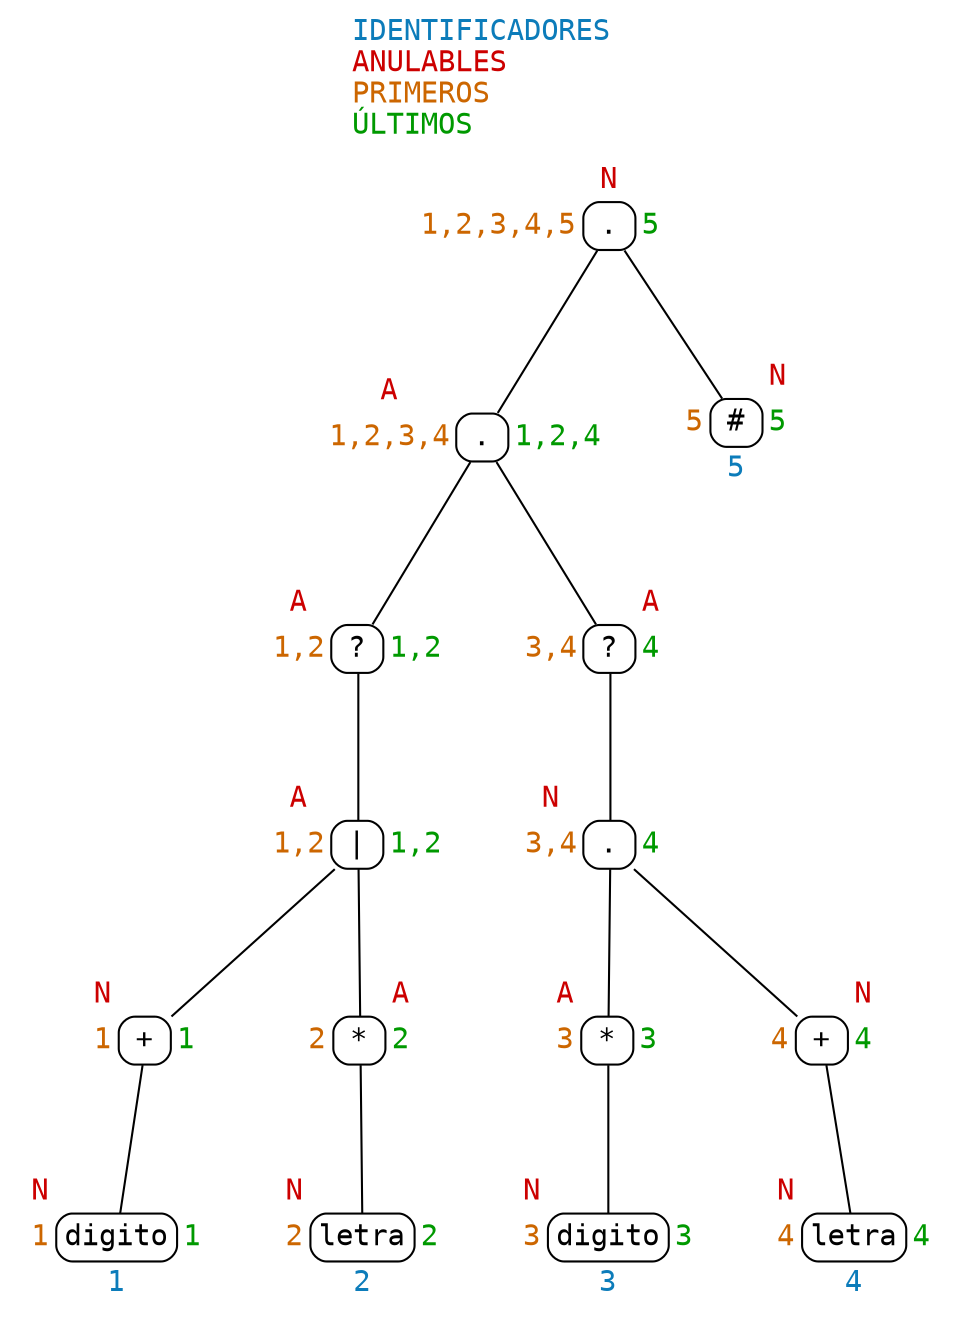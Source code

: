 digraph Tree {
	graph[fontname="Consolas" labelloc=t];
	node[shape = plaintext fontname="Consolas"];
	edge[dir = none];
	label=<<font color="#0C7CBA">IDENTIFICADORES</font><br align="left"/><font color="#CC0000">ANULABLES</font><br align="left"/><font color="#CC6600">PRIMEROS</font><br align="left"/><font color="#009900">ÚLTIMOS</font><br align="left"/>>;
	node14[label=<<table border="0" cellspacing="0" cellpadding="3"><tr><td></td><td><font color="#CC0000">N</font></td><td></td></tr><tr><td><font color="#CC6600">1,2,3,4,5</font></td><td border="1" style="rounded" port="p14" width="25">.</td><td><font color="#009900">5</font></td></tr><tr><td></td><td></td><td></td></tr></table>>];
	node13[label=<<table border="0" cellspacing="0" cellpadding="3"><tr><td><font color="#CC0000">A</font></td><td></td><td></td></tr><tr><td><font color="#CC6600">1,2,3,4</font></td><td border="1" style="rounded" port="p13" width="25">.</td><td><font color="#009900">1,2,4</font></td></tr><tr><td></td><td></td><td></td></tr></table>>];
	node12[label=<<table border="0" cellspacing="0" cellpadding="3"><tr><td><font color="#CC0000">A</font></td><td></td><td></td></tr><tr><td><font color="#CC6600">1,2</font></td><td border="1" style="rounded" port="p12" width="25">?</td><td><font color="#009900">1,2</font></td></tr><tr><td></td><td></td><td></td></tr></table>>];
	node11[label=<<table border="0" cellspacing="0" cellpadding="3"><tr><td><font color="#CC0000">A</font></td><td></td><td></td></tr><tr><td><font color="#CC6600">1,2</font></td><td border="1" style="rounded" port="p11" width="25">|</td><td><font color="#009900">1,2</font></td></tr><tr><td></td><td></td><td></td></tr></table>>];
	node10[label=<<table border="0" cellspacing="0" cellpadding="3"><tr><td><font color="#CC0000">N</font></td><td></td><td></td></tr><tr><td><font color="#CC6600">1</font></td><td border="1" style="rounded" port="p10" width="25">+</td><td><font color="#009900">1</font></td></tr><tr><td></td><td></td><td></td></tr></table>>];
	node9[label=<<table border="0" cellspacing="0" cellpadding="3"><tr><td><font color="#CC0000">N</font></td><td></td><td></td></tr><tr><td><font color="#CC6600">1</font></td><td border="1" style="rounded" port="p9" width="25">digito</td><td><font color="#009900">1</font></td></tr><tr><td></td><td><font color="#0C7CBA">1</font></td><td></td></tr></table>>];
	node10:p10 -> node9:p9;
	node11:p11 -> node10:p10;
	node8[label=<<table border="0" cellspacing="0" cellpadding="3"><tr><td></td><td></td><td><font color="#CC0000">A</font></td></tr><tr><td><font color="#CC6600">2</font></td><td border="1" style="rounded" port="p8" width="25">*</td><td><font color="#009900">2</font></td></tr><tr><td></td><td></td><td></td></tr></table>>];
	node7[label=<<table border="0" cellspacing="0" cellpadding="3"><tr><td><font color="#CC0000">N</font></td><td></td><td></td></tr><tr><td><font color="#CC6600">2</font></td><td border="1" style="rounded" port="p7" width="25">letra</td><td><font color="#009900">2</font></td></tr><tr><td></td><td><font color="#0C7CBA">2</font></td><td></td></tr></table>>];
	node8:p8 -> node7:p7;
	node11:p11 -> node8:p8;
	node12:p12 -> node11:p11;
	node13:p13 -> node12:p12;
	node6[label=<<table border="0" cellspacing="0" cellpadding="3"><tr><td></td><td></td><td><font color="#CC0000">A</font></td></tr><tr><td><font color="#CC6600">3,4</font></td><td border="1" style="rounded" port="p6" width="25">?</td><td><font color="#009900">4</font></td></tr><tr><td></td><td></td><td></td></tr></table>>];
	node5[label=<<table border="0" cellspacing="0" cellpadding="3"><tr><td><font color="#CC0000">N</font></td><td></td><td></td></tr><tr><td><font color="#CC6600">3,4</font></td><td border="1" style="rounded" port="p5" width="25">.</td><td><font color="#009900">4</font></td></tr><tr><td></td><td></td><td></td></tr></table>>];
	node4[label=<<table border="0" cellspacing="0" cellpadding="3"><tr><td><font color="#CC0000">A</font></td><td></td><td></td></tr><tr><td><font color="#CC6600">3</font></td><td border="1" style="rounded" port="p4" width="25">*</td><td><font color="#009900">3</font></td></tr><tr><td></td><td></td><td></td></tr></table>>];
	node3[label=<<table border="0" cellspacing="0" cellpadding="3"><tr><td><font color="#CC0000">N</font></td><td></td><td></td></tr><tr><td><font color="#CC6600">3</font></td><td border="1" style="rounded" port="p3" width="25">digito</td><td><font color="#009900">3</font></td></tr><tr><td></td><td><font color="#0C7CBA">3</font></td><td></td></tr></table>>];
	node4:p4 -> node3:p3;
	node5:p5 -> node4:p4;
	node2[label=<<table border="0" cellspacing="0" cellpadding="3"><tr><td></td><td></td><td><font color="#CC0000">N</font></td></tr><tr><td><font color="#CC6600">4</font></td><td border="1" style="rounded" port="p2" width="25">+</td><td><font color="#009900">4</font></td></tr><tr><td></td><td></td><td></td></tr></table>>];
	node1[label=<<table border="0" cellspacing="0" cellpadding="3"><tr><td><font color="#CC0000">N</font></td><td></td><td></td></tr><tr><td><font color="#CC6600">4</font></td><td border="1" style="rounded" port="p1" width="25">letra</td><td><font color="#009900">4</font></td></tr><tr><td></td><td><font color="#0C7CBA">4</font></td><td></td></tr></table>>];
	node2:p2 -> node1:p1;
	node5:p5 -> node2:p2;
	node6:p6 -> node5:p5;
	node13:p13 -> node6:p6;
	node14:p14 -> node13:p13;
	node0[label=<<table border="0" cellspacing="0" cellpadding="3"><tr><td></td><td></td><td><font color="#CC0000">N</font></td></tr><tr><td><font color="#CC6600">5</font></td><td border="1" style="rounded" port="p0" width="25">#</td><td><font color="#009900">5</font></td></tr><tr><td></td><td><font color="#0C7CBA">5</font></td><td></td></tr></table>>];
	node14:p14 -> node0:p0;
}